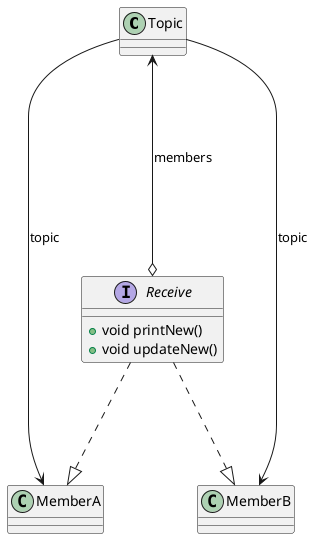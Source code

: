 @startuml
'https://plantuml.com/class-diagram

class Topic{

}

interface Receive{
    +void printNew()
    +void updateNew()
}
class MemberA
class MemberB

Topic <----o Receive:members
Receive ...|> MemberA
Receive ...|> MemberB
Topic ---> MemberB:topic
Topic ---> MemberA:topic
@enduml